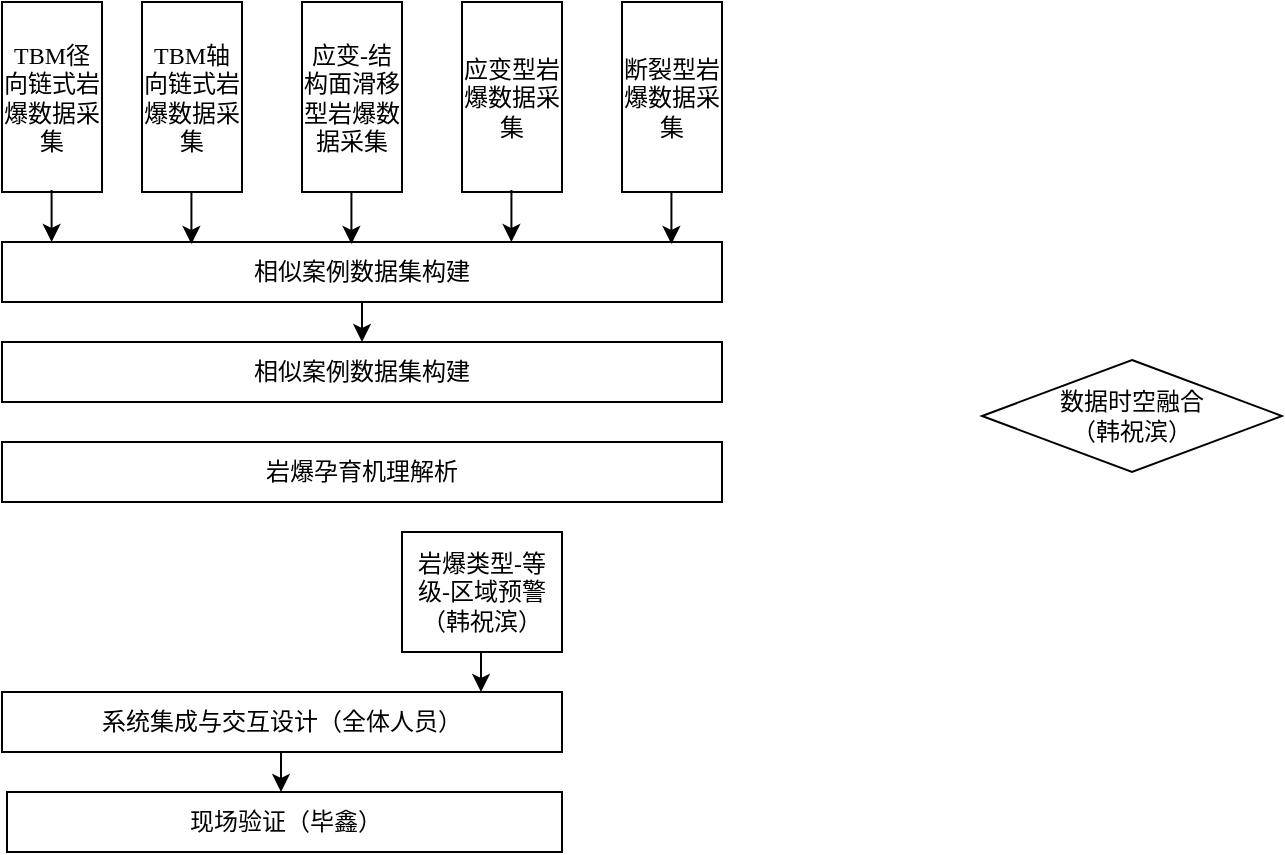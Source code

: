 <mxfile version="28.1.2">
  <diagram name="第 1 页" id="AsR8_wi1bpKjrC80z_sh">
    <mxGraphModel dx="876" dy="596" grid="1" gridSize="10" guides="1" tooltips="1" connect="1" arrows="1" fold="1" page="1" pageScale="1" pageWidth="827" pageHeight="1169" math="0" shadow="0">
      <root>
        <mxCell id="0" />
        <mxCell id="1" parent="0" />
        <mxCell id="B0jpazfzFXSb2_P1Gp61-1" value="&lt;font face=&quot;仿宋_GB2312&quot;&gt;相似案例数据集构建&lt;/font&gt;" style="rounded=0;whiteSpace=wrap;html=1;" parent="1" vertex="1">
          <mxGeometry x="40" y="470" width="360" height="30" as="geometry" />
        </mxCell>
        <mxCell id="e863h8dpBGmLFu_C36_v-2" value="" style="endArrow=classic;html=1;rounded=0;exitX=0.5;exitY=1;exitDx=0;exitDy=0;entryX=0.5;entryY=0;entryDx=0;entryDy=0;" parent="1" source="B0jpazfzFXSb2_P1Gp61-1" edge="1" target="A9R9xWhOiJBCjYOg_5s1-1">
          <mxGeometry width="50" height="50" relative="1" as="geometry">
            <mxPoint x="170" y="510" as="sourcePoint" />
            <mxPoint x="180" y="524.5" as="targetPoint" />
          </mxGeometry>
        </mxCell>
        <mxCell id="e863h8dpBGmLFu_C36_v-3" value="&lt;font face=&quot;仿宋_GB2312&quot;&gt;岩爆类型-等级-区域预警&lt;/font&gt;&lt;div&gt;&lt;font face=&quot;仿宋_GB2312&quot;&gt;（韩祝滨）&lt;/font&gt;&lt;/div&gt;" style="rounded=0;whiteSpace=wrap;html=1;" parent="1" vertex="1">
          <mxGeometry x="240" y="615" width="80" height="60" as="geometry" />
        </mxCell>
        <mxCell id="e863h8dpBGmLFu_C36_v-4" value="&lt;font face=&quot;仿宋_GB2312&quot;&gt;岩爆孕育机理解析&lt;/font&gt;" style="rounded=0;whiteSpace=wrap;html=1;" parent="1" vertex="1">
          <mxGeometry x="40" y="570" width="360" height="30" as="geometry" />
        </mxCell>
        <mxCell id="e863h8dpBGmLFu_C36_v-9" value="&lt;font face=&quot;仿宋_GB2312&quot;&gt;系统集成与交互设计（全体人员）&lt;/font&gt;" style="rounded=0;whiteSpace=wrap;html=1;" parent="1" vertex="1">
          <mxGeometry x="40" y="695" width="280" height="30" as="geometry" />
        </mxCell>
        <mxCell id="e863h8dpBGmLFu_C36_v-23" value="&lt;font face=&quot;仿宋_GB2312&quot;&gt;现场验证（毕鑫）&lt;/font&gt;" style="rounded=0;whiteSpace=wrap;html=1;" parent="1" vertex="1">
          <mxGeometry x="42.5" y="745" width="277.5" height="30" as="geometry" />
        </mxCell>
        <mxCell id="e863h8dpBGmLFu_C36_v-25" value="" style="endArrow=classic;html=1;rounded=0;" parent="1" edge="1">
          <mxGeometry width="50" height="50" relative="1" as="geometry">
            <mxPoint x="279.5" y="675" as="sourcePoint" />
            <mxPoint x="279.5" y="695" as="targetPoint" />
          </mxGeometry>
        </mxCell>
        <mxCell id="_W8AsEhyVa-Awj_ozX27-1" value="&lt;font face=&quot;仿宋_GB2312&quot;&gt;TBM径向链式岩爆数据采集&lt;/font&gt;" style="rounded=0;whiteSpace=wrap;html=1;" parent="1" vertex="1">
          <mxGeometry x="40" y="350" width="50" height="95" as="geometry" />
        </mxCell>
        <mxCell id="_W8AsEhyVa-Awj_ozX27-2" value="&lt;font face=&quot;仿宋_GB2312&quot;&gt;TBM轴向链式岩爆数据采集&lt;/font&gt;" style="rounded=0;whiteSpace=wrap;html=1;" parent="1" vertex="1">
          <mxGeometry x="110" y="350" width="50" height="95" as="geometry" />
        </mxCell>
        <mxCell id="_W8AsEhyVa-Awj_ozX27-3" value="&lt;font face=&quot;仿宋_GB2312&quot;&gt;应变-结构面滑移型岩爆数据采集&lt;/font&gt;" style="rounded=0;whiteSpace=wrap;html=1;" parent="1" vertex="1">
          <mxGeometry x="190" y="350" width="50" height="95" as="geometry" />
        </mxCell>
        <mxCell id="_W8AsEhyVa-Awj_ozX27-4" value="&lt;font face=&quot;仿宋_GB2312&quot;&gt;应变型岩爆数据采集&lt;/font&gt;" style="rounded=0;whiteSpace=wrap;html=1;" parent="1" vertex="1">
          <mxGeometry x="270" y="350" width="50" height="95" as="geometry" />
        </mxCell>
        <mxCell id="_W8AsEhyVa-Awj_ozX27-5" value="&lt;font face=&quot;仿宋_GB2312&quot;&gt;断裂型岩爆数据采集&lt;/font&gt;" style="rounded=0;whiteSpace=wrap;html=1;" parent="1" vertex="1">
          <mxGeometry x="350" y="350" width="50" height="95" as="geometry" />
        </mxCell>
        <mxCell id="_W8AsEhyVa-Awj_ozX27-7" value="" style="endArrow=classic;html=1;rounded=0;exitX=0.5;exitY=1;exitDx=0;exitDy=0;entryX=0.071;entryY=0.033;entryDx=0;entryDy=0;entryPerimeter=0;" parent="1" edge="1">
          <mxGeometry width="50" height="50" relative="1" as="geometry">
            <mxPoint x="134.71" y="445" as="sourcePoint" />
            <mxPoint x="134.71" y="471" as="targetPoint" />
          </mxGeometry>
        </mxCell>
        <mxCell id="_W8AsEhyVa-Awj_ozX27-8" value="" style="endArrow=classic;html=1;rounded=0;exitX=0.5;exitY=1;exitDx=0;exitDy=0;entryX=0.071;entryY=0.033;entryDx=0;entryDy=0;entryPerimeter=0;" parent="1" edge="1">
          <mxGeometry width="50" height="50" relative="1" as="geometry">
            <mxPoint x="214.71" y="445" as="sourcePoint" />
            <mxPoint x="214.71" y="471" as="targetPoint" />
          </mxGeometry>
        </mxCell>
        <mxCell id="_W8AsEhyVa-Awj_ozX27-10" value="" style="endArrow=classic;html=1;rounded=0;exitX=0.5;exitY=1;exitDx=0;exitDy=0;entryX=0.071;entryY=0.033;entryDx=0;entryDy=0;entryPerimeter=0;" parent="1" edge="1">
          <mxGeometry width="50" height="50" relative="1" as="geometry">
            <mxPoint x="294.71" y="444" as="sourcePoint" />
            <mxPoint x="294.71" y="470" as="targetPoint" />
          </mxGeometry>
        </mxCell>
        <mxCell id="_W8AsEhyVa-Awj_ozX27-11" value="" style="endArrow=classic;html=1;rounded=0;exitX=0.5;exitY=1;exitDx=0;exitDy=0;entryX=0.071;entryY=0.033;entryDx=0;entryDy=0;entryPerimeter=0;" parent="1" edge="1">
          <mxGeometry width="50" height="50" relative="1" as="geometry">
            <mxPoint x="374.71" y="445" as="sourcePoint" />
            <mxPoint x="374.71" y="471" as="targetPoint" />
          </mxGeometry>
        </mxCell>
        <mxCell id="_W8AsEhyVa-Awj_ozX27-13" value="" style="endArrow=classic;html=1;rounded=0;" parent="1" edge="1">
          <mxGeometry width="50" height="50" relative="1" as="geometry">
            <mxPoint x="179.5" y="725" as="sourcePoint" />
            <mxPoint x="179.5" y="745" as="targetPoint" />
          </mxGeometry>
        </mxCell>
        <mxCell id="_W8AsEhyVa-Awj_ozX27-21" value="&lt;font face=&quot;仿宋_GB2312&quot;&gt;数据时空融合&lt;/font&gt;&lt;div&gt;&lt;font face=&quot;仿宋_GB2312&quot;&gt;（韩祝滨）&lt;/font&gt;&lt;/div&gt;" style="rhombus;whiteSpace=wrap;html=1;" parent="1" vertex="1">
          <mxGeometry x="530" y="529" width="150" height="56" as="geometry" />
        </mxCell>
        <mxCell id="A9R9xWhOiJBCjYOg_5s1-1" value="&lt;font face=&quot;仿宋_GB2312&quot;&gt;相似案例数据集构建&lt;/font&gt;" style="rounded=0;whiteSpace=wrap;html=1;" vertex="1" parent="1">
          <mxGeometry x="40" y="520" width="360" height="30" as="geometry" />
        </mxCell>
        <mxCell id="A9R9xWhOiJBCjYOg_5s1-2" value="" style="endArrow=classic;html=1;rounded=0;exitX=0.5;exitY=1;exitDx=0;exitDy=0;entryX=0.071;entryY=0.033;entryDx=0;entryDy=0;entryPerimeter=0;" edge="1" parent="1">
          <mxGeometry width="50" height="50" relative="1" as="geometry">
            <mxPoint x="64.8" y="444" as="sourcePoint" />
            <mxPoint x="64.8" y="470" as="targetPoint" />
          </mxGeometry>
        </mxCell>
      </root>
    </mxGraphModel>
  </diagram>
</mxfile>
